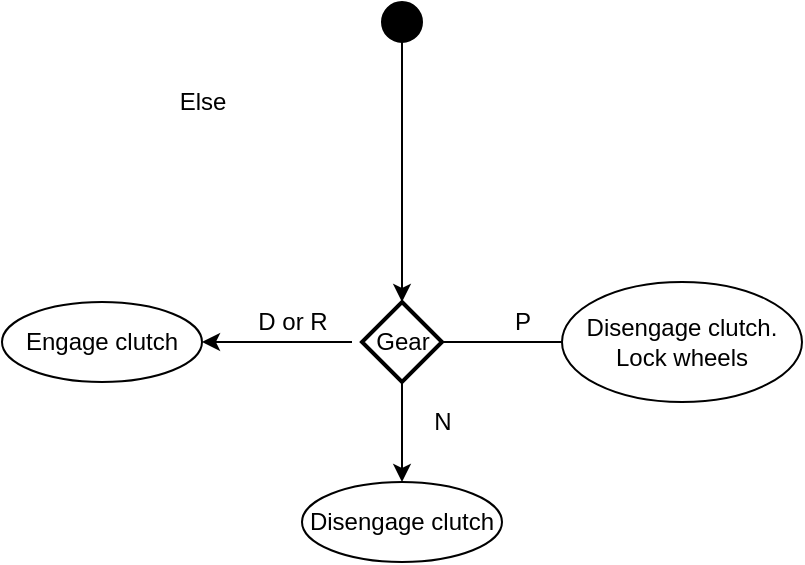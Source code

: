 <mxfile version="13.8.7" type="github"><diagram id="so9qT2lpcn4Kcm1Z1aD3" name="Page-1"><mxGraphModel dx="1201" dy="691" grid="1" gridSize="10" guides="1" tooltips="1" connect="1" arrows="1" fold="1" page="1" pageScale="1" pageWidth="850" pageHeight="1100" math="0" shadow="0"><root><mxCell id="0"/><mxCell id="1" parent="0"/><mxCell id="LHSH7uqbhAhXG_fcPQBl-12" style="edgeStyle=orthogonalEdgeStyle;rounded=0;orthogonalLoop=1;jettySize=auto;html=1;exitX=0.5;exitY=1;exitDx=0;exitDy=0;exitPerimeter=0;strokeWidth=1;entryX=0.5;entryY=0;entryDx=0;entryDy=0;entryPerimeter=0;" parent="1" source="LHSH7uqbhAhXG_fcPQBl-4" target="LHSH7uqbhAhXG_fcPQBl-21" edge="1"><mxGeometry relative="1" as="geometry"><mxPoint x="380" y="80" as="targetPoint"/></mxGeometry></mxCell><mxCell id="LHSH7uqbhAhXG_fcPQBl-4" value="" style="verticalLabelPosition=bottom;verticalAlign=top;html=1;shape=mxgraph.flowchart.on-page_reference;fillColor=#000000;" parent="1" vertex="1"><mxGeometry x="370" y="10" width="20" height="20" as="geometry"/></mxCell><mxCell id="LHSH7uqbhAhXG_fcPQBl-20" value="Else" style="text;html=1;align=center;verticalAlign=middle;resizable=0;points=[];autosize=1;" parent="1" vertex="1"><mxGeometry x="260" y="50" width="40" height="20" as="geometry"/></mxCell><mxCell id="LHSH7uqbhAhXG_fcPQBl-22" style="edgeStyle=orthogonalEdgeStyle;rounded=0;orthogonalLoop=1;jettySize=auto;html=1;exitX=0.5;exitY=1;exitDx=0;exitDy=0;exitPerimeter=0;strokeWidth=1;" parent="1" source="LHSH7uqbhAhXG_fcPQBl-21" edge="1"><mxGeometry relative="1" as="geometry"><mxPoint x="380" y="250" as="targetPoint"/></mxGeometry></mxCell><mxCell id="pWRyFn6LCdNcrSvxxj_y-3" style="edgeStyle=orthogonalEdgeStyle;rounded=0;orthogonalLoop=1;jettySize=auto;html=1;" edge="1" parent="1" source="LHSH7uqbhAhXG_fcPQBl-21"><mxGeometry relative="1" as="geometry"><mxPoint x="570" y="180" as="targetPoint"/></mxGeometry></mxCell><mxCell id="LHSH7uqbhAhXG_fcPQBl-21" value="" style="strokeWidth=2;html=1;shape=mxgraph.flowchart.decision;whiteSpace=wrap;" parent="1" vertex="1"><mxGeometry x="360" y="160" width="40" height="40" as="geometry"/></mxCell><mxCell id="LHSH7uqbhAhXG_fcPQBl-35" value="Disengage clutch" style="ellipse;whiteSpace=wrap;html=1;align=center;" parent="1" vertex="1"><mxGeometry x="330" y="250" width="100" height="40" as="geometry"/></mxCell><mxCell id="LHSH7uqbhAhXG_fcPQBl-39" value="Engage clutch" style="ellipse;whiteSpace=wrap;html=1;align=center;" parent="1" vertex="1"><mxGeometry x="180" y="160" width="100" height="40" as="geometry"/></mxCell><mxCell id="pWRyFn6LCdNcrSvxxj_y-4" value="P" style="text;html=1;align=center;verticalAlign=middle;resizable=0;points=[];autosize=1;" vertex="1" parent="1"><mxGeometry x="430" y="160" width="20" height="20" as="geometry"/></mxCell><mxCell id="pWRyFn6LCdNcrSvxxj_y-10" style="edgeStyle=orthogonalEdgeStyle;rounded=0;orthogonalLoop=1;jettySize=auto;html=1;entryX=1;entryY=0.5;entryDx=0;entryDy=0;" edge="1" parent="1" source="pWRyFn6LCdNcrSvxxj_y-5" target="LHSH7uqbhAhXG_fcPQBl-39"><mxGeometry relative="1" as="geometry"/></mxCell><mxCell id="pWRyFn6LCdNcrSvxxj_y-5" value="Gear" style="text;html=1;align=center;verticalAlign=middle;resizable=0;points=[];autosize=1;" vertex="1" parent="1"><mxGeometry x="355" y="170" width="50" height="20" as="geometry"/></mxCell><mxCell id="pWRyFn6LCdNcrSvxxj_y-6" value="Disengage clutch. Lock wheels" style="ellipse;whiteSpace=wrap;html=1;align=center;" vertex="1" parent="1"><mxGeometry x="460" y="150" width="120" height="60" as="geometry"/></mxCell><mxCell id="pWRyFn6LCdNcrSvxxj_y-7" value="N" style="text;html=1;align=center;verticalAlign=middle;resizable=0;points=[];autosize=1;" vertex="1" parent="1"><mxGeometry x="385" y="210" width="30" height="20" as="geometry"/></mxCell><mxCell id="Dspee5TjyyqwrOWNww5R-1" value="D or R" style="text;html=1;align=center;verticalAlign=middle;resizable=0;points=[];autosize=1;" parent="1" vertex="1"><mxGeometry x="300" y="160" width="50" height="20" as="geometry"/></mxCell></root></mxGraphModel></diagram></mxfile>